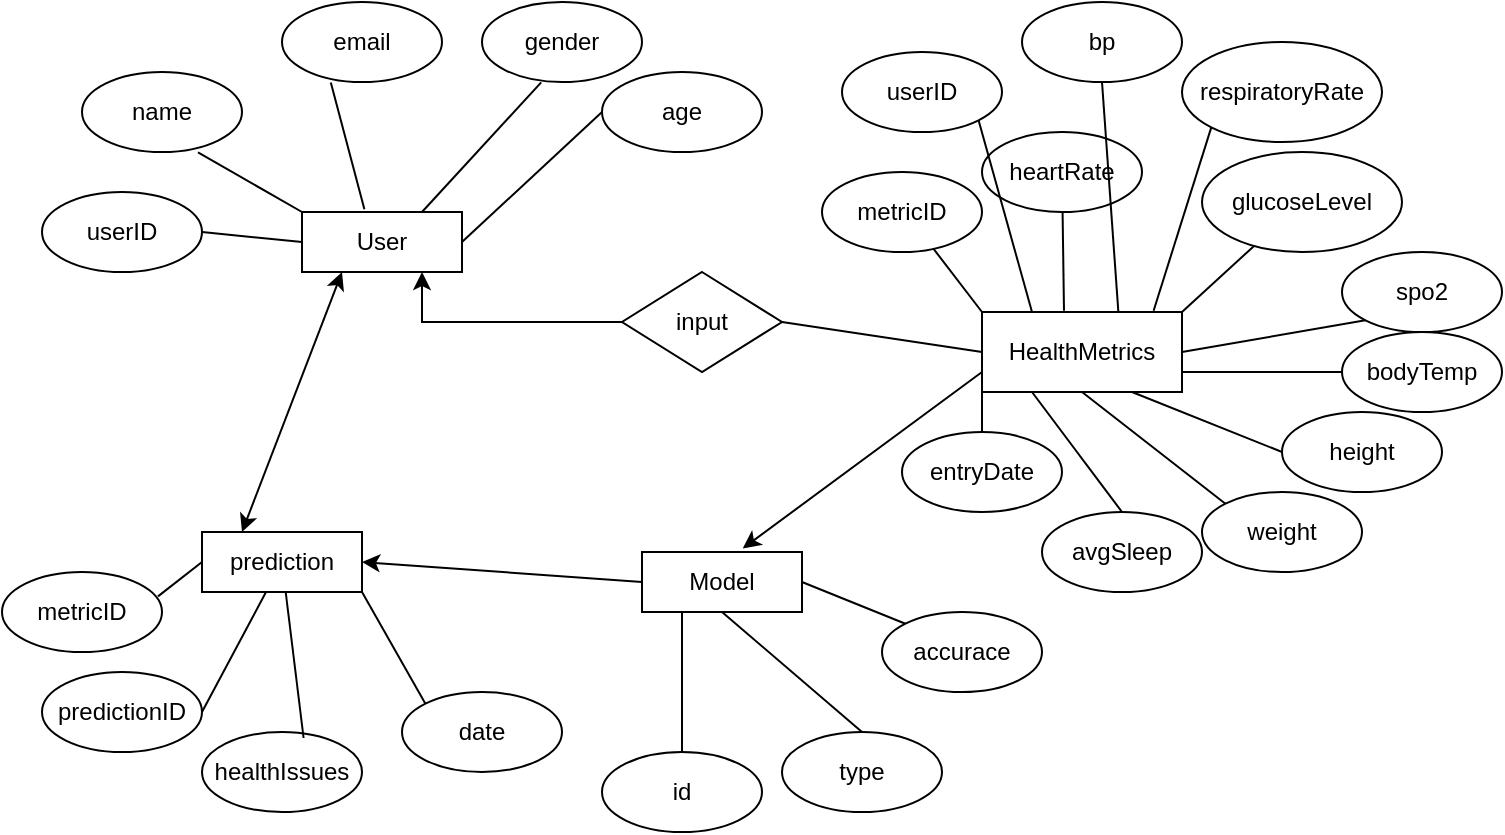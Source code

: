 <mxfile version="23.1.7" type="device">
  <diagram id="R2lEEEUBdFMjLlhIrx00" name="Page-1">
    <mxGraphModel dx="1050" dy="557" grid="1" gridSize="10" guides="1" tooltips="1" connect="1" arrows="1" fold="1" page="1" pageScale="1" pageWidth="850" pageHeight="1100" math="0" shadow="0" extFonts="Permanent Marker^https://fonts.googleapis.com/css?family=Permanent+Marker">
      <root>
        <mxCell id="0" />
        <mxCell id="1" parent="0" />
        <mxCell id="j-TaX7-eoZePxyd_PBUE-1" value="User" style="rounded=0;whiteSpace=wrap;html=1;" vertex="1" parent="1">
          <mxGeometry x="160" y="220" width="80" height="30" as="geometry" />
        </mxCell>
        <mxCell id="j-TaX7-eoZePxyd_PBUE-2" value="userID" style="ellipse;whiteSpace=wrap;html=1;" vertex="1" parent="1">
          <mxGeometry x="30" y="210" width="80" height="40" as="geometry" />
        </mxCell>
        <mxCell id="j-TaX7-eoZePxyd_PBUE-3" value="name" style="ellipse;whiteSpace=wrap;html=1;" vertex="1" parent="1">
          <mxGeometry x="50" y="150" width="80" height="40" as="geometry" />
        </mxCell>
        <mxCell id="j-TaX7-eoZePxyd_PBUE-4" value="email" style="ellipse;whiteSpace=wrap;html=1;" vertex="1" parent="1">
          <mxGeometry x="150" y="115" width="80" height="40" as="geometry" />
        </mxCell>
        <mxCell id="j-TaX7-eoZePxyd_PBUE-5" value="gender" style="ellipse;whiteSpace=wrap;html=1;" vertex="1" parent="1">
          <mxGeometry x="250" y="115" width="80" height="40" as="geometry" />
        </mxCell>
        <mxCell id="j-TaX7-eoZePxyd_PBUE-6" value="age" style="ellipse;whiteSpace=wrap;html=1;" vertex="1" parent="1">
          <mxGeometry x="310" y="150" width="80" height="40" as="geometry" />
        </mxCell>
        <mxCell id="j-TaX7-eoZePxyd_PBUE-7" value="HealthMetrics" style="rounded=0;whiteSpace=wrap;html=1;" vertex="1" parent="1">
          <mxGeometry x="500" y="270" width="100" height="40" as="geometry" />
        </mxCell>
        <mxCell id="j-TaX7-eoZePxyd_PBUE-8" value="metricID" style="ellipse;whiteSpace=wrap;html=1;" vertex="1" parent="1">
          <mxGeometry x="420" y="200" width="80" height="40" as="geometry" />
        </mxCell>
        <mxCell id="j-TaX7-eoZePxyd_PBUE-9" value="userID" style="ellipse;whiteSpace=wrap;html=1;" vertex="1" parent="1">
          <mxGeometry x="430" y="140" width="80" height="40" as="geometry" />
        </mxCell>
        <mxCell id="j-TaX7-eoZePxyd_PBUE-10" value="heartRate" style="ellipse;whiteSpace=wrap;html=1;" vertex="1" parent="1">
          <mxGeometry x="500" y="180" width="80" height="40" as="geometry" />
        </mxCell>
        <mxCell id="j-TaX7-eoZePxyd_PBUE-11" value="bp" style="ellipse;whiteSpace=wrap;html=1;" vertex="1" parent="1">
          <mxGeometry x="520" y="115" width="80" height="40" as="geometry" />
        </mxCell>
        <mxCell id="j-TaX7-eoZePxyd_PBUE-12" value="bodyTemp" style="ellipse;whiteSpace=wrap;html=1;" vertex="1" parent="1">
          <mxGeometry x="680" y="280" width="80" height="40" as="geometry" />
        </mxCell>
        <mxCell id="j-TaX7-eoZePxyd_PBUE-13" value="spo2" style="ellipse;whiteSpace=wrap;html=1;" vertex="1" parent="1">
          <mxGeometry x="680" y="240" width="80" height="40" as="geometry" />
        </mxCell>
        <mxCell id="j-TaX7-eoZePxyd_PBUE-14" value="respiratoryRate" style="ellipse;whiteSpace=wrap;html=1;" vertex="1" parent="1">
          <mxGeometry x="600" y="135" width="100" height="50" as="geometry" />
        </mxCell>
        <mxCell id="j-TaX7-eoZePxyd_PBUE-15" value="glucoseLevel" style="ellipse;whiteSpace=wrap;html=1;" vertex="1" parent="1">
          <mxGeometry x="610" y="190" width="100" height="50" as="geometry" />
        </mxCell>
        <mxCell id="j-TaX7-eoZePxyd_PBUE-16" value="weight" style="ellipse;whiteSpace=wrap;html=1;" vertex="1" parent="1">
          <mxGeometry x="610" y="360" width="80" height="40" as="geometry" />
        </mxCell>
        <mxCell id="j-TaX7-eoZePxyd_PBUE-17" value="height" style="ellipse;whiteSpace=wrap;html=1;" vertex="1" parent="1">
          <mxGeometry x="650" y="320" width="80" height="40" as="geometry" />
        </mxCell>
        <mxCell id="j-TaX7-eoZePxyd_PBUE-18" value="avgSleep" style="ellipse;whiteSpace=wrap;html=1;" vertex="1" parent="1">
          <mxGeometry x="530" y="370" width="80" height="40" as="geometry" />
        </mxCell>
        <mxCell id="j-TaX7-eoZePxyd_PBUE-19" value="entryDate" style="ellipse;whiteSpace=wrap;html=1;" vertex="1" parent="1">
          <mxGeometry x="460" y="330" width="80" height="40" as="geometry" />
        </mxCell>
        <mxCell id="j-TaX7-eoZePxyd_PBUE-20" value="prediction" style="rounded=0;whiteSpace=wrap;html=1;" vertex="1" parent="1">
          <mxGeometry x="110" y="380" width="80" height="30" as="geometry" />
        </mxCell>
        <mxCell id="j-TaX7-eoZePxyd_PBUE-21" value="predictionID" style="ellipse;whiteSpace=wrap;html=1;" vertex="1" parent="1">
          <mxGeometry x="30" y="450" width="80" height="40" as="geometry" />
        </mxCell>
        <mxCell id="j-TaX7-eoZePxyd_PBUE-22" value="metricID" style="ellipse;whiteSpace=wrap;html=1;" vertex="1" parent="1">
          <mxGeometry x="10" y="400" width="80" height="40" as="geometry" />
        </mxCell>
        <mxCell id="j-TaX7-eoZePxyd_PBUE-23" value="healthIssues" style="ellipse;whiteSpace=wrap;html=1;" vertex="1" parent="1">
          <mxGeometry x="110" y="480" width="80" height="40" as="geometry" />
        </mxCell>
        <mxCell id="j-TaX7-eoZePxyd_PBUE-24" value="date" style="ellipse;whiteSpace=wrap;html=1;" vertex="1" parent="1">
          <mxGeometry x="210" y="460" width="80" height="40" as="geometry" />
        </mxCell>
        <mxCell id="j-TaX7-eoZePxyd_PBUE-28" value="" style="endArrow=none;html=1;rounded=0;entryX=0;entryY=0.5;entryDx=0;entryDy=0;exitX=1;exitY=0.5;exitDx=0;exitDy=0;" edge="1" parent="1" source="j-TaX7-eoZePxyd_PBUE-2" target="j-TaX7-eoZePxyd_PBUE-1">
          <mxGeometry width="50" height="50" relative="1" as="geometry">
            <mxPoint x="400" y="320" as="sourcePoint" />
            <mxPoint x="450" y="270" as="targetPoint" />
          </mxGeometry>
        </mxCell>
        <mxCell id="j-TaX7-eoZePxyd_PBUE-29" value="" style="endArrow=none;html=1;rounded=0;entryX=0;entryY=0;entryDx=0;entryDy=0;exitX=0.725;exitY=1.005;exitDx=0;exitDy=0;exitPerimeter=0;" edge="1" parent="1" source="j-TaX7-eoZePxyd_PBUE-3" target="j-TaX7-eoZePxyd_PBUE-1">
          <mxGeometry width="50" height="50" relative="1" as="geometry">
            <mxPoint x="170" y="200" as="sourcePoint" />
            <mxPoint x="220" y="205" as="targetPoint" />
          </mxGeometry>
        </mxCell>
        <mxCell id="j-TaX7-eoZePxyd_PBUE-30" value="" style="endArrow=none;html=1;rounded=0;entryX=0.39;entryY=-0.047;entryDx=0;entryDy=0;exitX=0.305;exitY=1.005;exitDx=0;exitDy=0;exitPerimeter=0;entryPerimeter=0;" edge="1" parent="1" source="j-TaX7-eoZePxyd_PBUE-4" target="j-TaX7-eoZePxyd_PBUE-1">
          <mxGeometry width="50" height="50" relative="1" as="geometry">
            <mxPoint x="180" y="210" as="sourcePoint" />
            <mxPoint x="230" y="215" as="targetPoint" />
          </mxGeometry>
        </mxCell>
        <mxCell id="j-TaX7-eoZePxyd_PBUE-31" value="" style="endArrow=none;html=1;rounded=0;entryX=0.75;entryY=0;entryDx=0;entryDy=0;exitX=0.37;exitY=1.005;exitDx=0;exitDy=0;exitPerimeter=0;" edge="1" parent="1" source="j-TaX7-eoZePxyd_PBUE-5" target="j-TaX7-eoZePxyd_PBUE-1">
          <mxGeometry width="50" height="50" relative="1" as="geometry">
            <mxPoint x="320" y="150" as="sourcePoint" />
            <mxPoint x="240" y="225" as="targetPoint" />
          </mxGeometry>
        </mxCell>
        <mxCell id="j-TaX7-eoZePxyd_PBUE-32" value="" style="endArrow=none;html=1;rounded=0;entryX=1;entryY=0.5;entryDx=0;entryDy=0;exitX=0;exitY=0.5;exitDx=0;exitDy=0;" edge="1" parent="1" source="j-TaX7-eoZePxyd_PBUE-6" target="j-TaX7-eoZePxyd_PBUE-1">
          <mxGeometry width="50" height="50" relative="1" as="geometry">
            <mxPoint x="200" y="230" as="sourcePoint" />
            <mxPoint x="250" y="235" as="targetPoint" />
          </mxGeometry>
        </mxCell>
        <mxCell id="j-TaX7-eoZePxyd_PBUE-33" value="" style="endArrow=none;html=1;rounded=0;exitX=1;exitY=0.5;exitDx=0;exitDy=0;" edge="1" parent="1" source="j-TaX7-eoZePxyd_PBUE-21" target="j-TaX7-eoZePxyd_PBUE-20">
          <mxGeometry width="50" height="50" relative="1" as="geometry">
            <mxPoint x="210" y="240" as="sourcePoint" />
            <mxPoint x="260" y="245" as="targetPoint" />
          </mxGeometry>
        </mxCell>
        <mxCell id="j-TaX7-eoZePxyd_PBUE-34" value="" style="endArrow=none;html=1;rounded=0;exitX=0.975;exitY=0.305;exitDx=0;exitDy=0;exitPerimeter=0;entryX=0;entryY=0.5;entryDx=0;entryDy=0;" edge="1" parent="1" source="j-TaX7-eoZePxyd_PBUE-22" target="j-TaX7-eoZePxyd_PBUE-20">
          <mxGeometry width="50" height="50" relative="1" as="geometry">
            <mxPoint x="220" y="250" as="sourcePoint" />
            <mxPoint x="170" y="420" as="targetPoint" />
          </mxGeometry>
        </mxCell>
        <mxCell id="j-TaX7-eoZePxyd_PBUE-35" value="" style="endArrow=none;html=1;rounded=0;exitX=0.635;exitY=0.075;exitDx=0;exitDy=0;exitPerimeter=0;" edge="1" parent="1" source="j-TaX7-eoZePxyd_PBUE-23" target="j-TaX7-eoZePxyd_PBUE-20">
          <mxGeometry width="50" height="50" relative="1" as="geometry">
            <mxPoint x="230" y="260" as="sourcePoint" />
            <mxPoint x="280" y="265" as="targetPoint" />
          </mxGeometry>
        </mxCell>
        <mxCell id="j-TaX7-eoZePxyd_PBUE-36" value="" style="endArrow=none;html=1;rounded=0;entryX=1;entryY=1;entryDx=0;entryDy=0;exitX=0;exitY=0;exitDx=0;exitDy=0;" edge="1" parent="1" source="j-TaX7-eoZePxyd_PBUE-24" target="j-TaX7-eoZePxyd_PBUE-20">
          <mxGeometry width="50" height="50" relative="1" as="geometry">
            <mxPoint x="240" y="270" as="sourcePoint" />
            <mxPoint x="290" y="275" as="targetPoint" />
          </mxGeometry>
        </mxCell>
        <mxCell id="j-TaX7-eoZePxyd_PBUE-37" value="" style="endArrow=none;html=1;rounded=0;entryX=0;entryY=0;entryDx=0;entryDy=0;exitX=0.695;exitY=0.955;exitDx=0;exitDy=0;exitPerimeter=0;" edge="1" parent="1" source="j-TaX7-eoZePxyd_PBUE-8" target="j-TaX7-eoZePxyd_PBUE-7">
          <mxGeometry width="50" height="50" relative="1" as="geometry">
            <mxPoint x="250" y="280" as="sourcePoint" />
            <mxPoint x="300" y="285" as="targetPoint" />
          </mxGeometry>
        </mxCell>
        <mxCell id="j-TaX7-eoZePxyd_PBUE-38" value="" style="endArrow=none;html=1;rounded=0;entryX=0.25;entryY=0;entryDx=0;entryDy=0;exitX=1;exitY=1;exitDx=0;exitDy=0;" edge="1" parent="1" source="j-TaX7-eoZePxyd_PBUE-9" target="j-TaX7-eoZePxyd_PBUE-7">
          <mxGeometry width="50" height="50" relative="1" as="geometry">
            <mxPoint x="260" y="290" as="sourcePoint" />
            <mxPoint x="310" y="295" as="targetPoint" />
          </mxGeometry>
        </mxCell>
        <mxCell id="j-TaX7-eoZePxyd_PBUE-39" value="" style="endArrow=none;html=1;rounded=0;entryX=0.41;entryY=-0.015;entryDx=0;entryDy=0;entryPerimeter=0;" edge="1" parent="1" source="j-TaX7-eoZePxyd_PBUE-10" target="j-TaX7-eoZePxyd_PBUE-7">
          <mxGeometry width="50" height="50" relative="1" as="geometry">
            <mxPoint x="270" y="300" as="sourcePoint" />
            <mxPoint x="320" y="305" as="targetPoint" />
          </mxGeometry>
        </mxCell>
        <mxCell id="j-TaX7-eoZePxyd_PBUE-40" value="" style="endArrow=none;html=1;rounded=0;entryX=0.682;entryY=0.005;entryDx=0;entryDy=0;exitX=0.5;exitY=1;exitDx=0;exitDy=0;entryPerimeter=0;" edge="1" parent="1" source="j-TaX7-eoZePxyd_PBUE-11" target="j-TaX7-eoZePxyd_PBUE-7">
          <mxGeometry width="50" height="50" relative="1" as="geometry">
            <mxPoint x="280" y="310" as="sourcePoint" />
            <mxPoint x="330" y="315" as="targetPoint" />
          </mxGeometry>
        </mxCell>
        <mxCell id="j-TaX7-eoZePxyd_PBUE-41" value="" style="endArrow=none;html=1;rounded=0;entryX=0.858;entryY=-0.015;entryDx=0;entryDy=0;exitX=0;exitY=1;exitDx=0;exitDy=0;entryPerimeter=0;" edge="1" parent="1" source="j-TaX7-eoZePxyd_PBUE-14" target="j-TaX7-eoZePxyd_PBUE-7">
          <mxGeometry width="50" height="50" relative="1" as="geometry">
            <mxPoint x="290" y="320" as="sourcePoint" />
            <mxPoint x="340" y="325" as="targetPoint" />
          </mxGeometry>
        </mxCell>
        <mxCell id="j-TaX7-eoZePxyd_PBUE-42" value="" style="endArrow=none;html=1;rounded=0;entryX=1;entryY=0;entryDx=0;entryDy=0;" edge="1" parent="1" source="j-TaX7-eoZePxyd_PBUE-15" target="j-TaX7-eoZePxyd_PBUE-7">
          <mxGeometry width="50" height="50" relative="1" as="geometry">
            <mxPoint x="300" y="330" as="sourcePoint" />
            <mxPoint x="350" y="335" as="targetPoint" />
          </mxGeometry>
        </mxCell>
        <mxCell id="j-TaX7-eoZePxyd_PBUE-43" value="" style="endArrow=none;html=1;rounded=0;entryX=1;entryY=0.5;entryDx=0;entryDy=0;exitX=0;exitY=1;exitDx=0;exitDy=0;" edge="1" parent="1" source="j-TaX7-eoZePxyd_PBUE-13" target="j-TaX7-eoZePxyd_PBUE-7">
          <mxGeometry width="50" height="50" relative="1" as="geometry">
            <mxPoint x="310" y="340" as="sourcePoint" />
            <mxPoint x="360" y="345" as="targetPoint" />
          </mxGeometry>
        </mxCell>
        <mxCell id="j-TaX7-eoZePxyd_PBUE-44" value="" style="endArrow=none;html=1;rounded=0;entryX=1;entryY=0.75;entryDx=0;entryDy=0;" edge="1" parent="1" source="j-TaX7-eoZePxyd_PBUE-12" target="j-TaX7-eoZePxyd_PBUE-7">
          <mxGeometry width="50" height="50" relative="1" as="geometry">
            <mxPoint x="320" y="350" as="sourcePoint" />
            <mxPoint x="370" y="355" as="targetPoint" />
          </mxGeometry>
        </mxCell>
        <mxCell id="j-TaX7-eoZePxyd_PBUE-45" value="" style="endArrow=none;html=1;rounded=0;entryX=0.75;entryY=1;entryDx=0;entryDy=0;exitX=0;exitY=0.5;exitDx=0;exitDy=0;" edge="1" parent="1" source="j-TaX7-eoZePxyd_PBUE-17" target="j-TaX7-eoZePxyd_PBUE-7">
          <mxGeometry width="50" height="50" relative="1" as="geometry">
            <mxPoint x="720" y="350" as="sourcePoint" />
            <mxPoint x="380" y="365" as="targetPoint" />
          </mxGeometry>
        </mxCell>
        <mxCell id="j-TaX7-eoZePxyd_PBUE-46" value="" style="endArrow=none;html=1;rounded=0;entryX=0.5;entryY=1;entryDx=0;entryDy=0;exitX=0;exitY=0;exitDx=0;exitDy=0;" edge="1" parent="1" source="j-TaX7-eoZePxyd_PBUE-16" target="j-TaX7-eoZePxyd_PBUE-7">
          <mxGeometry width="50" height="50" relative="1" as="geometry">
            <mxPoint x="340" y="370" as="sourcePoint" />
            <mxPoint x="390" y="375" as="targetPoint" />
          </mxGeometry>
        </mxCell>
        <mxCell id="j-TaX7-eoZePxyd_PBUE-47" value="" style="endArrow=none;html=1;rounded=0;entryX=0.25;entryY=1;entryDx=0;entryDy=0;exitX=0.5;exitY=0;exitDx=0;exitDy=0;" edge="1" parent="1" source="j-TaX7-eoZePxyd_PBUE-18" target="j-TaX7-eoZePxyd_PBUE-7">
          <mxGeometry width="50" height="50" relative="1" as="geometry">
            <mxPoint x="350" y="380" as="sourcePoint" />
            <mxPoint x="400" y="385" as="targetPoint" />
          </mxGeometry>
        </mxCell>
        <mxCell id="j-TaX7-eoZePxyd_PBUE-48" value="" style="endArrow=none;html=1;rounded=0;entryX=0;entryY=1;entryDx=0;entryDy=0;exitX=0.5;exitY=0;exitDx=0;exitDy=0;" edge="1" parent="1" source="j-TaX7-eoZePxyd_PBUE-19" target="j-TaX7-eoZePxyd_PBUE-7">
          <mxGeometry width="50" height="50" relative="1" as="geometry">
            <mxPoint x="360" y="390" as="sourcePoint" />
            <mxPoint x="410" y="395" as="targetPoint" />
          </mxGeometry>
        </mxCell>
        <mxCell id="j-TaX7-eoZePxyd_PBUE-58" style="edgeStyle=orthogonalEdgeStyle;rounded=0;orthogonalLoop=1;jettySize=auto;html=1;entryX=0.75;entryY=1;entryDx=0;entryDy=0;" edge="1" parent="1" source="j-TaX7-eoZePxyd_PBUE-53" target="j-TaX7-eoZePxyd_PBUE-1">
          <mxGeometry relative="1" as="geometry" />
        </mxCell>
        <mxCell id="j-TaX7-eoZePxyd_PBUE-53" value="input" style="rhombus;whiteSpace=wrap;html=1;" vertex="1" parent="1">
          <mxGeometry x="320" y="250" width="80" height="50" as="geometry" />
        </mxCell>
        <mxCell id="j-TaX7-eoZePxyd_PBUE-56" value="" style="endArrow=none;html=1;rounded=0;entryX=0;entryY=0.5;entryDx=0;entryDy=0;exitX=1;exitY=0.5;exitDx=0;exitDy=0;" edge="1" parent="1" source="j-TaX7-eoZePxyd_PBUE-53" target="j-TaX7-eoZePxyd_PBUE-7">
          <mxGeometry width="50" height="50" relative="1" as="geometry">
            <mxPoint x="400" y="320" as="sourcePoint" />
            <mxPoint x="450" y="270" as="targetPoint" />
          </mxGeometry>
        </mxCell>
        <mxCell id="j-TaX7-eoZePxyd_PBUE-60" value="" style="endArrow=classic;startArrow=classic;html=1;rounded=0;exitX=0.25;exitY=0;exitDx=0;exitDy=0;entryX=0.25;entryY=1;entryDx=0;entryDy=0;" edge="1" parent="1" source="j-TaX7-eoZePxyd_PBUE-20" target="j-TaX7-eoZePxyd_PBUE-1">
          <mxGeometry width="50" height="50" relative="1" as="geometry">
            <mxPoint x="400" y="320" as="sourcePoint" />
            <mxPoint x="450" y="270" as="targetPoint" />
          </mxGeometry>
        </mxCell>
        <mxCell id="j-TaX7-eoZePxyd_PBUE-61" value="Model" style="rounded=0;whiteSpace=wrap;html=1;" vertex="1" parent="1">
          <mxGeometry x="330" y="390" width="80" height="30" as="geometry" />
        </mxCell>
        <mxCell id="j-TaX7-eoZePxyd_PBUE-62" value="id" style="ellipse;whiteSpace=wrap;html=1;" vertex="1" parent="1">
          <mxGeometry x="310" y="490" width="80" height="40" as="geometry" />
        </mxCell>
        <mxCell id="j-TaX7-eoZePxyd_PBUE-63" value="type" style="ellipse;whiteSpace=wrap;html=1;" vertex="1" parent="1">
          <mxGeometry x="400" y="480" width="80" height="40" as="geometry" />
        </mxCell>
        <mxCell id="j-TaX7-eoZePxyd_PBUE-64" value="accurace" style="ellipse;whiteSpace=wrap;html=1;" vertex="1" parent="1">
          <mxGeometry x="450" y="420" width="80" height="40" as="geometry" />
        </mxCell>
        <mxCell id="j-TaX7-eoZePxyd_PBUE-67" value="" style="endArrow=none;html=1;rounded=0;exitX=0.5;exitY=0;exitDx=0;exitDy=0;entryX=0.25;entryY=1;entryDx=0;entryDy=0;" edge="1" parent="1" source="j-TaX7-eoZePxyd_PBUE-62" target="j-TaX7-eoZePxyd_PBUE-61">
          <mxGeometry width="50" height="50" relative="1" as="geometry">
            <mxPoint x="690" y="655" as="sourcePoint" />
            <mxPoint x="381" y="455" as="targetPoint" />
          </mxGeometry>
        </mxCell>
        <mxCell id="j-TaX7-eoZePxyd_PBUE-68" value="" style="endArrow=none;html=1;rounded=0;entryX=0.5;entryY=1;entryDx=0;entryDy=0;exitX=0.5;exitY=0;exitDx=0;exitDy=0;" edge="1" parent="1" source="j-TaX7-eoZePxyd_PBUE-63" target="j-TaX7-eoZePxyd_PBUE-61">
          <mxGeometry width="50" height="50" relative="1" as="geometry">
            <mxPoint x="460" y="535" as="sourcePoint" />
            <mxPoint x="510" y="540" as="targetPoint" />
          </mxGeometry>
        </mxCell>
        <mxCell id="j-TaX7-eoZePxyd_PBUE-69" value="" style="endArrow=none;html=1;rounded=0;entryX=1;entryY=0.5;entryDx=0;entryDy=0;exitX=0;exitY=0;exitDx=0;exitDy=0;" edge="1" parent="1" source="j-TaX7-eoZePxyd_PBUE-64" target="j-TaX7-eoZePxyd_PBUE-61">
          <mxGeometry width="50" height="50" relative="1" as="geometry">
            <mxPoint x="470" y="545" as="sourcePoint" />
            <mxPoint x="520" y="550" as="targetPoint" />
          </mxGeometry>
        </mxCell>
        <mxCell id="j-TaX7-eoZePxyd_PBUE-72" value="" style="endArrow=classic;html=1;rounded=0;exitX=0;exitY=0.75;exitDx=0;exitDy=0;entryX=0.63;entryY=-0.06;entryDx=0;entryDy=0;entryPerimeter=0;" edge="1" parent="1" source="j-TaX7-eoZePxyd_PBUE-7" target="j-TaX7-eoZePxyd_PBUE-61">
          <mxGeometry width="50" height="50" relative="1" as="geometry">
            <mxPoint x="400" y="420" as="sourcePoint" />
            <mxPoint x="450" y="370" as="targetPoint" />
          </mxGeometry>
        </mxCell>
        <mxCell id="j-TaX7-eoZePxyd_PBUE-73" value="" style="endArrow=classic;html=1;rounded=0;exitX=0;exitY=0.5;exitDx=0;exitDy=0;entryX=1;entryY=0.5;entryDx=0;entryDy=0;" edge="1" parent="1" source="j-TaX7-eoZePxyd_PBUE-61" target="j-TaX7-eoZePxyd_PBUE-20">
          <mxGeometry width="50" height="50" relative="1" as="geometry">
            <mxPoint x="400" y="420" as="sourcePoint" />
            <mxPoint x="450" y="370" as="targetPoint" />
          </mxGeometry>
        </mxCell>
      </root>
    </mxGraphModel>
  </diagram>
</mxfile>
